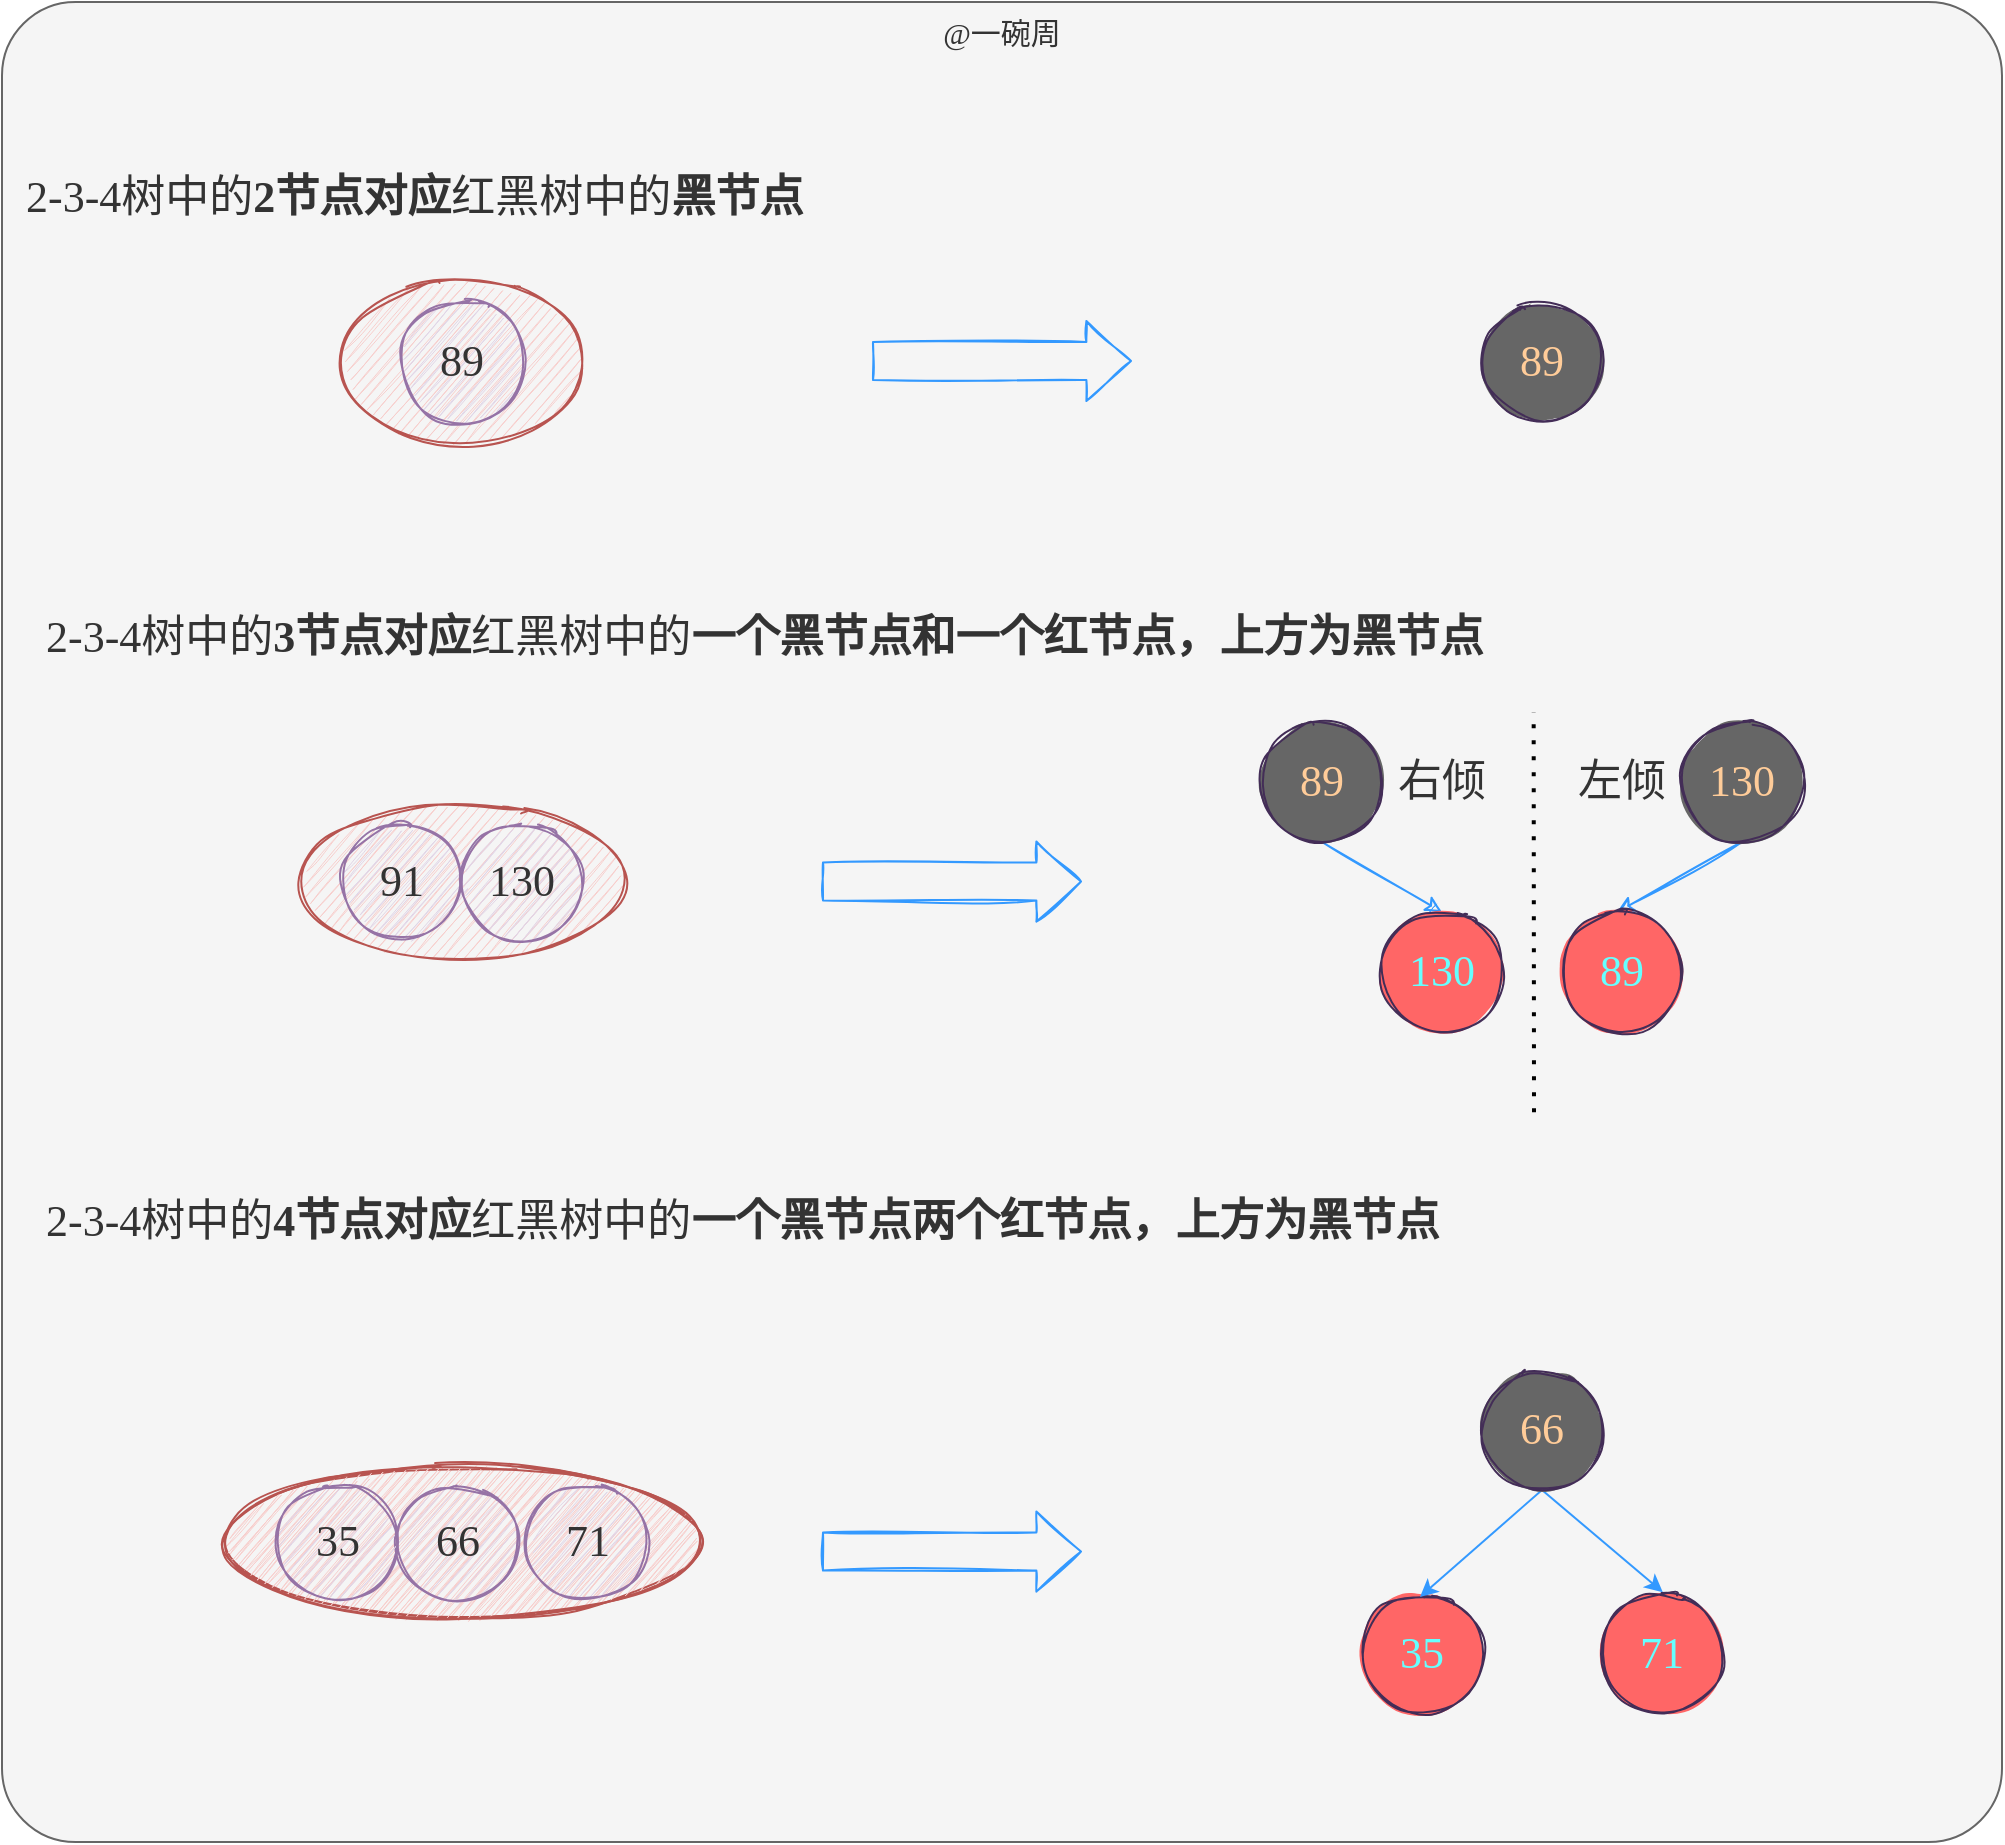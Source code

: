 <mxfile version="16.5.1" type="device"><diagram id="x1Kf8H1q3myXhaJAOiF7" name="第 1 页"><mxGraphModel dx="462" dy="-2783" grid="1" gridSize="10" guides="1" tooltips="1" connect="1" arrows="1" fold="1" page="0" pageScale="1" pageWidth="827" pageHeight="1169" math="0" shadow="0"><root><mxCell id="0"/><mxCell id="1" parent="0"/><mxCell id="NaBA5yYeSIpX-ZdXdf0N-331" value="" style="rounded=1;whiteSpace=wrap;html=1;sketch=0;fontFamily=Comic Sans MS;fontSize=20;fontColor=#333333;arcSize=4;fillColor=#f5f5f5;strokeColor=#666666;" parent="1" vertex="1"><mxGeometry x="1600" y="4310" width="1000" height="920" as="geometry"/></mxCell><mxCell id="NaBA5yYeSIpX-ZdXdf0N-333" value="&lt;font style=&quot;font-size: 22px&quot;&gt;2-3-4树中的&lt;b&gt;2节点对应&lt;/b&gt;红黑树中的&lt;b&gt;黑节点&lt;/b&gt;&lt;/font&gt;" style="text;html=1;strokeColor=none;fillColor=none;align=left;verticalAlign=middle;whiteSpace=wrap;rounded=0;sketch=0;fontFamily=Comic Sans MS;fontSize=15;fontColor=#333333;" parent="1" vertex="1"><mxGeometry x="1610" y="4390" width="960" height="35" as="geometry"/></mxCell><mxCell id="NaBA5yYeSIpX-ZdXdf0N-334" value="" style="ellipse;whiteSpace=wrap;html=1;sketch=1;fillColor=#f8cecc;strokeColor=#b85450;" parent="1" vertex="1"><mxGeometry x="1770" y="4450" width="120" height="80" as="geometry"/></mxCell><mxCell id="NaBA5yYeSIpX-ZdXdf0N-335" value="&lt;span style=&quot;color: rgb(51 , 51 , 51) ; font-family: &amp;#34;comic sans ms&amp;#34; ; font-size: 22px&quot;&gt;89&lt;/span&gt;" style="ellipse;whiteSpace=wrap;html=1;fillColor=#e1d5e7;strokeColor=#9673a6;sketch=1;" parent="1" vertex="1"><mxGeometry x="1800" y="4460" width="60" height="60" as="geometry"/></mxCell><mxCell id="NaBA5yYeSIpX-ZdXdf0N-337" value="" style="shape=flexArrow;endArrow=classic;html=1;rounded=0;sketch=1;fontFamily=Comic Sans MS;fontSize=22;fontColor=#333333;strokeColor=#3399FF;strokeWidth=1;width=19.07;endSize=7.1;" parent="1" edge="1"><mxGeometry width="50" height="50" relative="1" as="geometry"><mxPoint x="2035" y="4489.5" as="sourcePoint"/><mxPoint x="2165" y="4489.5" as="targetPoint"/></mxGeometry></mxCell><mxCell id="NaBA5yYeSIpX-ZdXdf0N-338" value="&lt;span style=&quot;font-family: &amp;#34;comic sans ms&amp;#34; ; font-size: 22px&quot;&gt;&lt;font color=&quot;#ffcc99&quot;&gt;89&lt;/font&gt;&lt;/span&gt;" style="ellipse;whiteSpace=wrap;html=1;fillColor=#666666;strokeColor=#432D57;sketch=1;fillStyle=solid;fontColor=#ffffff;" parent="1" vertex="1"><mxGeometry x="2340" y="4460" width="60" height="60" as="geometry"/></mxCell><mxCell id="NaBA5yYeSIpX-ZdXdf0N-339" value="" style="ellipse;whiteSpace=wrap;html=1;sketch=1;fillColor=#f8cecc;strokeColor=#b85450;" parent="1" vertex="1"><mxGeometry x="1750" y="4710" width="160" height="80" as="geometry"/></mxCell><mxCell id="NaBA5yYeSIpX-ZdXdf0N-340" value="&lt;span style=&quot;color: rgb(51 , 51 , 51) ; font-family: &amp;#34;comic sans ms&amp;#34; ; font-size: 22px&quot;&gt;91&lt;/span&gt;" style="ellipse;whiteSpace=wrap;html=1;fillColor=#e1d5e7;strokeColor=#9673a6;sketch=1;" parent="1" vertex="1"><mxGeometry x="1770" y="4720" width="60" height="60" as="geometry"/></mxCell><mxCell id="NaBA5yYeSIpX-ZdXdf0N-341" value="&lt;span style=&quot;color: rgb(51 , 51 , 51) ; font-family: &amp;#34;comic sans ms&amp;#34; ; font-size: 22px&quot;&gt;130&lt;/span&gt;" style="ellipse;whiteSpace=wrap;html=1;fillColor=#e1d5e7;strokeColor=#9673a6;sketch=1;" parent="1" vertex="1"><mxGeometry x="1830" y="4720" width="60" height="60" as="geometry"/></mxCell><mxCell id="NaBA5yYeSIpX-ZdXdf0N-342" value="&lt;font style=&quot;font-size: 22px&quot;&gt;2-3-4树中的&lt;b&gt;3节点对应&lt;/b&gt;红黑树中的&lt;b&gt;一个黑节点和一个红节点，上方为黑节点&lt;/b&gt;&lt;/font&gt;" style="text;html=1;strokeColor=none;fillColor=none;align=left;verticalAlign=middle;whiteSpace=wrap;rounded=0;sketch=0;fontFamily=Comic Sans MS;fontSize=15;fontColor=#333333;" parent="1" vertex="1"><mxGeometry x="1620" y="4610" width="960" height="35" as="geometry"/></mxCell><mxCell id="NaBA5yYeSIpX-ZdXdf0N-343" value="" style="shape=flexArrow;endArrow=classic;html=1;rounded=0;sketch=1;fontFamily=Comic Sans MS;fontSize=22;fontColor=#333333;strokeColor=#3399FF;strokeWidth=1;width=19.07;endSize=7.1;" parent="1" edge="1"><mxGeometry width="50" height="50" relative="1" as="geometry"><mxPoint x="2010" y="4749.76" as="sourcePoint"/><mxPoint x="2140" y="4749.76" as="targetPoint"/></mxGeometry></mxCell><mxCell id="NaBA5yYeSIpX-ZdXdf0N-349" style="edgeStyle=none;rounded=0;sketch=1;orthogonalLoop=1;jettySize=auto;html=1;exitX=0.5;exitY=1;exitDx=0;exitDy=0;entryX=0.5;entryY=0;entryDx=0;entryDy=0;fontFamily=Comic Sans MS;fontSize=22;fontColor=#66FFFF;strokeColor=#3399FF;strokeWidth=1;" parent="1" source="NaBA5yYeSIpX-ZdXdf0N-344" target="NaBA5yYeSIpX-ZdXdf0N-345" edge="1"><mxGeometry relative="1" as="geometry"/></mxCell><mxCell id="NaBA5yYeSIpX-ZdXdf0N-344" value="&lt;span style=&quot;font-family: &amp;#34;comic sans ms&amp;#34; ; font-size: 22px&quot;&gt;&lt;font color=&quot;#ffcc99&quot;&gt;89&lt;/font&gt;&lt;/span&gt;" style="ellipse;whiteSpace=wrap;html=1;fillColor=#666666;strokeColor=#432D57;sketch=1;fillStyle=solid;fontColor=#ffffff;" parent="1" vertex="1"><mxGeometry x="2230" y="4670" width="60" height="60" as="geometry"/></mxCell><mxCell id="NaBA5yYeSIpX-ZdXdf0N-345" value="&lt;span style=&quot;font-family: &amp;#34;comic sans ms&amp;#34; ; font-size: 22px&quot;&gt;&lt;font color=&quot;#66ffff&quot;&gt;130&lt;/font&gt;&lt;/span&gt;" style="ellipse;whiteSpace=wrap;html=1;fillColor=#FF6666;strokeColor=#432D57;sketch=1;fillStyle=solid;fontColor=#ffffff;" parent="1" vertex="1"><mxGeometry x="2290" y="4765" width="60" height="60" as="geometry"/></mxCell><mxCell id="NaBA5yYeSIpX-ZdXdf0N-348" style="edgeStyle=none;rounded=0;sketch=1;orthogonalLoop=1;jettySize=auto;html=1;exitX=0.5;exitY=1;exitDx=0;exitDy=0;entryX=0.461;entryY=0;entryDx=0;entryDy=0;entryPerimeter=0;fontFamily=Comic Sans MS;fontSize=22;fontColor=#66FFFF;strokeColor=#3399FF;strokeWidth=1;" parent="1" source="NaBA5yYeSIpX-ZdXdf0N-346" target="NaBA5yYeSIpX-ZdXdf0N-347" edge="1"><mxGeometry relative="1" as="geometry"/></mxCell><mxCell id="NaBA5yYeSIpX-ZdXdf0N-346" value="&lt;span style=&quot;font-family: &amp;#34;comic sans ms&amp;#34; ; font-size: 22px&quot;&gt;&lt;font color=&quot;#ffcc99&quot;&gt;130&lt;/font&gt;&lt;/span&gt;" style="ellipse;whiteSpace=wrap;html=1;fillColor=#666666;strokeColor=#432D57;sketch=1;fillStyle=solid;fontColor=#ffffff;" parent="1" vertex="1"><mxGeometry x="2440" y="4670" width="60" height="60" as="geometry"/></mxCell><mxCell id="NaBA5yYeSIpX-ZdXdf0N-347" value="&lt;span style=&quot;font-family: &amp;#34;comic sans ms&amp;#34; ; font-size: 22px&quot;&gt;&lt;font color=&quot;#66ffff&quot;&gt;89&lt;/font&gt;&lt;/span&gt;" style="ellipse;whiteSpace=wrap;html=1;fillColor=#FF6666;strokeColor=#432D57;sketch=1;fillStyle=solid;fontColor=#ffffff;" parent="1" vertex="1"><mxGeometry x="2380" y="4765" width="60" height="60" as="geometry"/></mxCell><mxCell id="NaBA5yYeSIpX-ZdXdf0N-350" value="" style="endArrow=none;dashed=1;html=1;dashPattern=1 3;strokeWidth=2;rounded=0;sketch=0;fontFamily=Comic Sans MS;fontSize=22;fontColor=#66FFFF;exitX=0.771;exitY=0.764;exitDx=0;exitDy=0;exitPerimeter=0;" parent="1" edge="1"><mxGeometry width="50" height="50" relative="1" as="geometry"><mxPoint x="2366" y="4865.08" as="sourcePoint"/><mxPoint x="2365.83" y="4665" as="targetPoint"/></mxGeometry></mxCell><mxCell id="NaBA5yYeSIpX-ZdXdf0N-351" value="&lt;font color=&quot;#333333&quot;&gt;右倾&lt;/font&gt;" style="text;html=1;strokeColor=none;fillColor=none;align=center;verticalAlign=middle;whiteSpace=wrap;rounded=0;sketch=0;fillStyle=solid;fontFamily=Comic Sans MS;fontSize=22;fontColor=#66FFFF;" parent="1" vertex="1"><mxGeometry x="2290" y="4685" width="60" height="30" as="geometry"/></mxCell><mxCell id="NaBA5yYeSIpX-ZdXdf0N-352" value="&lt;font color=&quot;#333333&quot;&gt;左倾&lt;/font&gt;" style="text;html=1;strokeColor=none;fillColor=none;align=center;verticalAlign=middle;whiteSpace=wrap;rounded=0;sketch=0;fillStyle=solid;fontFamily=Comic Sans MS;fontSize=22;fontColor=#66FFFF;" parent="1" vertex="1"><mxGeometry x="2380" y="4685" width="60" height="30" as="geometry"/></mxCell><mxCell id="NaBA5yYeSIpX-ZdXdf0N-356" value="&lt;font style=&quot;font-size: 22px&quot;&gt;2-3-4树中的&lt;b&gt;4节点对应&lt;/b&gt;红黑树中的&lt;b&gt;一个黑节点两个红节点，上方为黑节点&lt;/b&gt;&lt;/font&gt;" style="text;html=1;strokeColor=none;fillColor=none;align=left;verticalAlign=middle;whiteSpace=wrap;rounded=0;sketch=0;fontFamily=Comic Sans MS;fontSize=15;fontColor=#333333;" parent="1" vertex="1"><mxGeometry x="1620" y="4900" width="960" height="40" as="geometry"/></mxCell><mxCell id="NaBA5yYeSIpX-ZdXdf0N-357" value="" style="shape=flexArrow;endArrow=classic;html=1;rounded=0;sketch=1;fontFamily=Comic Sans MS;fontSize=22;fontColor=#333333;strokeColor=#3399FF;strokeWidth=1;width=19.07;endSize=7.1;" parent="1" edge="1"><mxGeometry width="50" height="50" relative="1" as="geometry"><mxPoint x="2010" y="5084.76" as="sourcePoint"/><mxPoint x="2140.0" y="5084.76" as="targetPoint"/></mxGeometry></mxCell><mxCell id="NaBA5yYeSIpX-ZdXdf0N-359" value="&lt;font face=&quot;comic sans ms&quot;&gt;&lt;span style=&quot;font-size: 22px&quot;&gt;35&lt;/span&gt;&lt;/font&gt;" style="ellipse;whiteSpace=wrap;html=1;fillColor=#FF6666;strokeColor=#432D57;sketch=1;fillStyle=solid;fontColor=#66FFFF;" parent="1" vertex="1"><mxGeometry x="2280" y="5106" width="60" height="60" as="geometry"/></mxCell><mxCell id="NaBA5yYeSIpX-ZdXdf0N-372" style="edgeStyle=none;rounded=0;sketch=0;orthogonalLoop=1;jettySize=auto;html=1;exitX=0.5;exitY=1;exitDx=0;exitDy=0;entryX=0.483;entryY=0.025;entryDx=0;entryDy=0;entryPerimeter=0;fontFamily=Comic Sans MS;fontSize=22;fontColor=#333333;strokeColor=#3399FF;strokeWidth=1;" parent="1" source="NaBA5yYeSIpX-ZdXdf0N-360" target="NaBA5yYeSIpX-ZdXdf0N-359" edge="1"><mxGeometry relative="1" as="geometry"/></mxCell><mxCell id="NaBA5yYeSIpX-ZdXdf0N-373" style="edgeStyle=none;rounded=0;sketch=0;orthogonalLoop=1;jettySize=auto;html=1;exitX=0.5;exitY=1;exitDx=0;exitDy=0;entryX=0.507;entryY=-0.015;entryDx=0;entryDy=0;entryPerimeter=0;fontFamily=Comic Sans MS;fontSize=22;fontColor=#333333;strokeColor=#3399FF;strokeWidth=1;" parent="1" source="NaBA5yYeSIpX-ZdXdf0N-360" target="NaBA5yYeSIpX-ZdXdf0N-362" edge="1"><mxGeometry relative="1" as="geometry"/></mxCell><mxCell id="NaBA5yYeSIpX-ZdXdf0N-360" value="&lt;span style=&quot;font-family: &amp;#34;comic sans ms&amp;#34; ; font-size: 22px&quot;&gt;&lt;font color=&quot;#ffcc99&quot;&gt;66&lt;/font&gt;&lt;/span&gt;" style="ellipse;whiteSpace=wrap;html=1;fillColor=#666666;strokeColor=#432D57;sketch=1;fillStyle=solid;fontColor=#ffffff;" parent="1" vertex="1"><mxGeometry x="2340" y="4994" width="60" height="60" as="geometry"/></mxCell><mxCell id="NaBA5yYeSIpX-ZdXdf0N-362" value="&lt;span style=&quot;font-family: &amp;quot;comic sans ms&amp;quot; ; font-size: 22px&quot;&gt;&lt;font&gt;71&lt;/font&gt;&lt;/span&gt;" style="ellipse;whiteSpace=wrap;html=1;fillColor=#FF6666;strokeColor=#432D57;sketch=1;fillStyle=solid;fontColor=#66FFFF;" parent="1" vertex="1"><mxGeometry x="2400" y="5106" width="60" height="60" as="geometry"/></mxCell><mxCell id="NaBA5yYeSIpX-ZdXdf0N-367" value="" style="ellipse;whiteSpace=wrap;html=1;sketch=1;fillColor=#f8cecc;strokeColor=#b85450;" parent="1" vertex="1"><mxGeometry x="1712.5" y="5040" width="235" height="80" as="geometry"/></mxCell><mxCell id="NaBA5yYeSIpX-ZdXdf0N-368" value="" style="ellipse;whiteSpace=wrap;html=1;sketch=1;fillColor=#f8cecc;strokeColor=#b85450;" parent="1" vertex="1"><mxGeometry x="1712.5" y="5040" width="235" height="80" as="geometry"/></mxCell><mxCell id="NaBA5yYeSIpX-ZdXdf0N-369" value="&lt;span style=&quot;color: rgb(51 , 51 , 51) ; font-family: &amp;#34;comic sans ms&amp;#34; ; font-size: 22px&quot;&gt;71&lt;/span&gt;" style="ellipse;whiteSpace=wrap;html=1;fillColor=#e1d5e7;strokeColor=#9673a6;sketch=1;" parent="1" vertex="1"><mxGeometry x="1862.5" y="5050" width="60" height="60" as="geometry"/></mxCell><mxCell id="NaBA5yYeSIpX-ZdXdf0N-370" value="&lt;span style=&quot;color: rgb(51 , 51 , 51) ; font-family: &amp;#34;comic sans ms&amp;#34; ; font-size: 22px&quot;&gt;66&lt;/span&gt;" style="ellipse;whiteSpace=wrap;html=1;fillColor=#e1d5e7;strokeColor=#9673a6;sketch=1;" parent="1" vertex="1"><mxGeometry x="1797.5" y="5050" width="60" height="60" as="geometry"/></mxCell><mxCell id="NaBA5yYeSIpX-ZdXdf0N-371" value="&lt;span style=&quot;color: rgb(51 , 51 , 51) ; font-family: &amp;#34;comic sans ms&amp;#34; ; font-size: 22px&quot;&gt;35&lt;/span&gt;" style="ellipse;whiteSpace=wrap;html=1;fillColor=#e1d5e7;strokeColor=#9673a6;sketch=1;" parent="1" vertex="1"><mxGeometry x="1737.5" y="5050" width="60" height="60" as="geometry"/></mxCell><mxCell id="NaBA5yYeSIpX-ZdXdf0N-329" value="@一碗周" style="text;html=1;strokeColor=none;fillColor=none;align=center;verticalAlign=middle;whiteSpace=wrap;rounded=0;sketch=0;fontFamily=Comic Sans MS;fontSize=15;fontColor=#333333;" parent="1" vertex="1"><mxGeometry x="2060" y="4310" width="80" height="30" as="geometry"/></mxCell></root></mxGraphModel></diagram></mxfile>